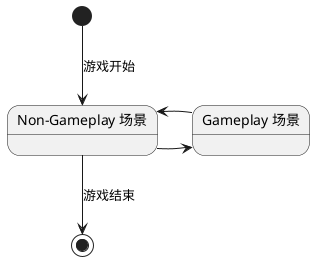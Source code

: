 @startuml

skinparam monochrome true

state "Non-Gameplay 场景" as S1
state "Gameplay 场景" as S2

[*] --> S1 : 游戏开始
S1 -right-> S2
S2 -left-> S1
S1 --> [*] : 游戏结束

@enduml